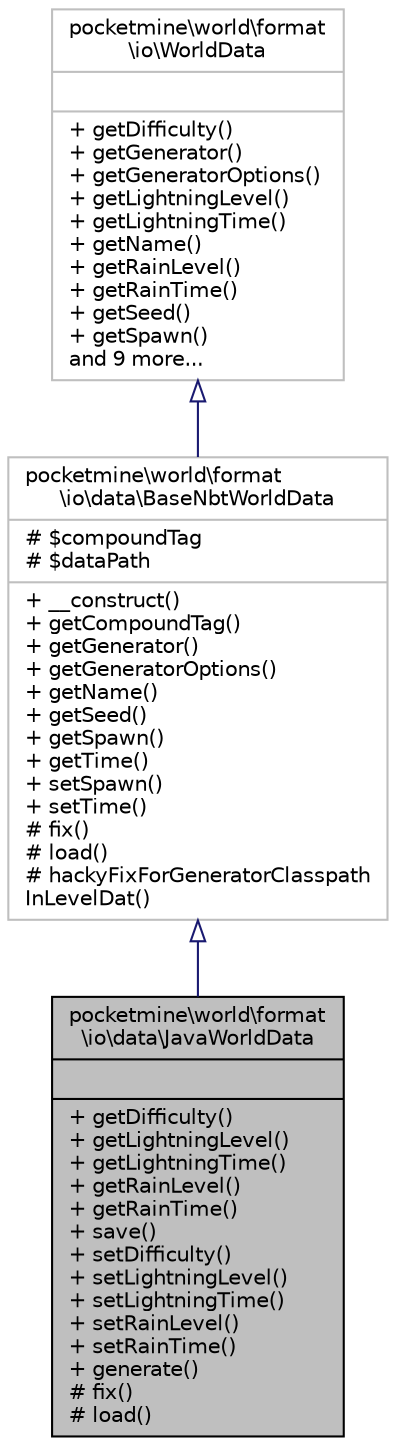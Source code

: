 digraph "pocketmine\world\format\io\data\JavaWorldData"
{
 // INTERACTIVE_SVG=YES
 // LATEX_PDF_SIZE
  edge [fontname="Helvetica",fontsize="10",labelfontname="Helvetica",labelfontsize="10"];
  node [fontname="Helvetica",fontsize="10",shape=record];
  Node1 [label="{pocketmine\\world\\format\l\\io\\data\\JavaWorldData\n||+ getDifficulty()\l+ getLightningLevel()\l+ getLightningTime()\l+ getRainLevel()\l+ getRainTime()\l+ save()\l+ setDifficulty()\l+ setLightningLevel()\l+ setLightningTime()\l+ setRainLevel()\l+ setRainTime()\l+ generate()\l# fix()\l# load()\l}",height=0.2,width=0.4,color="black", fillcolor="grey75", style="filled", fontcolor="black",tooltip=" "];
  Node2 -> Node1 [dir="back",color="midnightblue",fontsize="10",style="solid",arrowtail="onormal",fontname="Helvetica"];
  Node2 [label="{pocketmine\\world\\format\l\\io\\data\\BaseNbtWorldData\n|# $compoundTag\l# $dataPath\l|+ __construct()\l+ getCompoundTag()\l+ getGenerator()\l+ getGeneratorOptions()\l+ getName()\l+ getSeed()\l+ getSpawn()\l+ getTime()\l+ setSpawn()\l+ setTime()\l# fix()\l# load()\l# hackyFixForGeneratorClasspath\lInLevelDat()\l}",height=0.2,width=0.4,color="grey75", fillcolor="white", style="filled",URL="$d1/def/classpocketmine_1_1world_1_1format_1_1io_1_1data_1_1_base_nbt_world_data.html",tooltip=" "];
  Node3 -> Node2 [dir="back",color="midnightblue",fontsize="10",style="solid",arrowtail="onormal",fontname="Helvetica"];
  Node3 [label="{pocketmine\\world\\format\l\\io\\WorldData\n||+ getDifficulty()\l+ getGenerator()\l+ getGeneratorOptions()\l+ getLightningLevel()\l+ getLightningTime()\l+ getName()\l+ getRainLevel()\l+ getRainTime()\l+ getSeed()\l+ getSpawn()\land 9 more...\l}",height=0.2,width=0.4,color="grey75", fillcolor="white", style="filled",URL="$d7/d4e/interfacepocketmine_1_1world_1_1format_1_1io_1_1_world_data.html",tooltip=" "];
}
